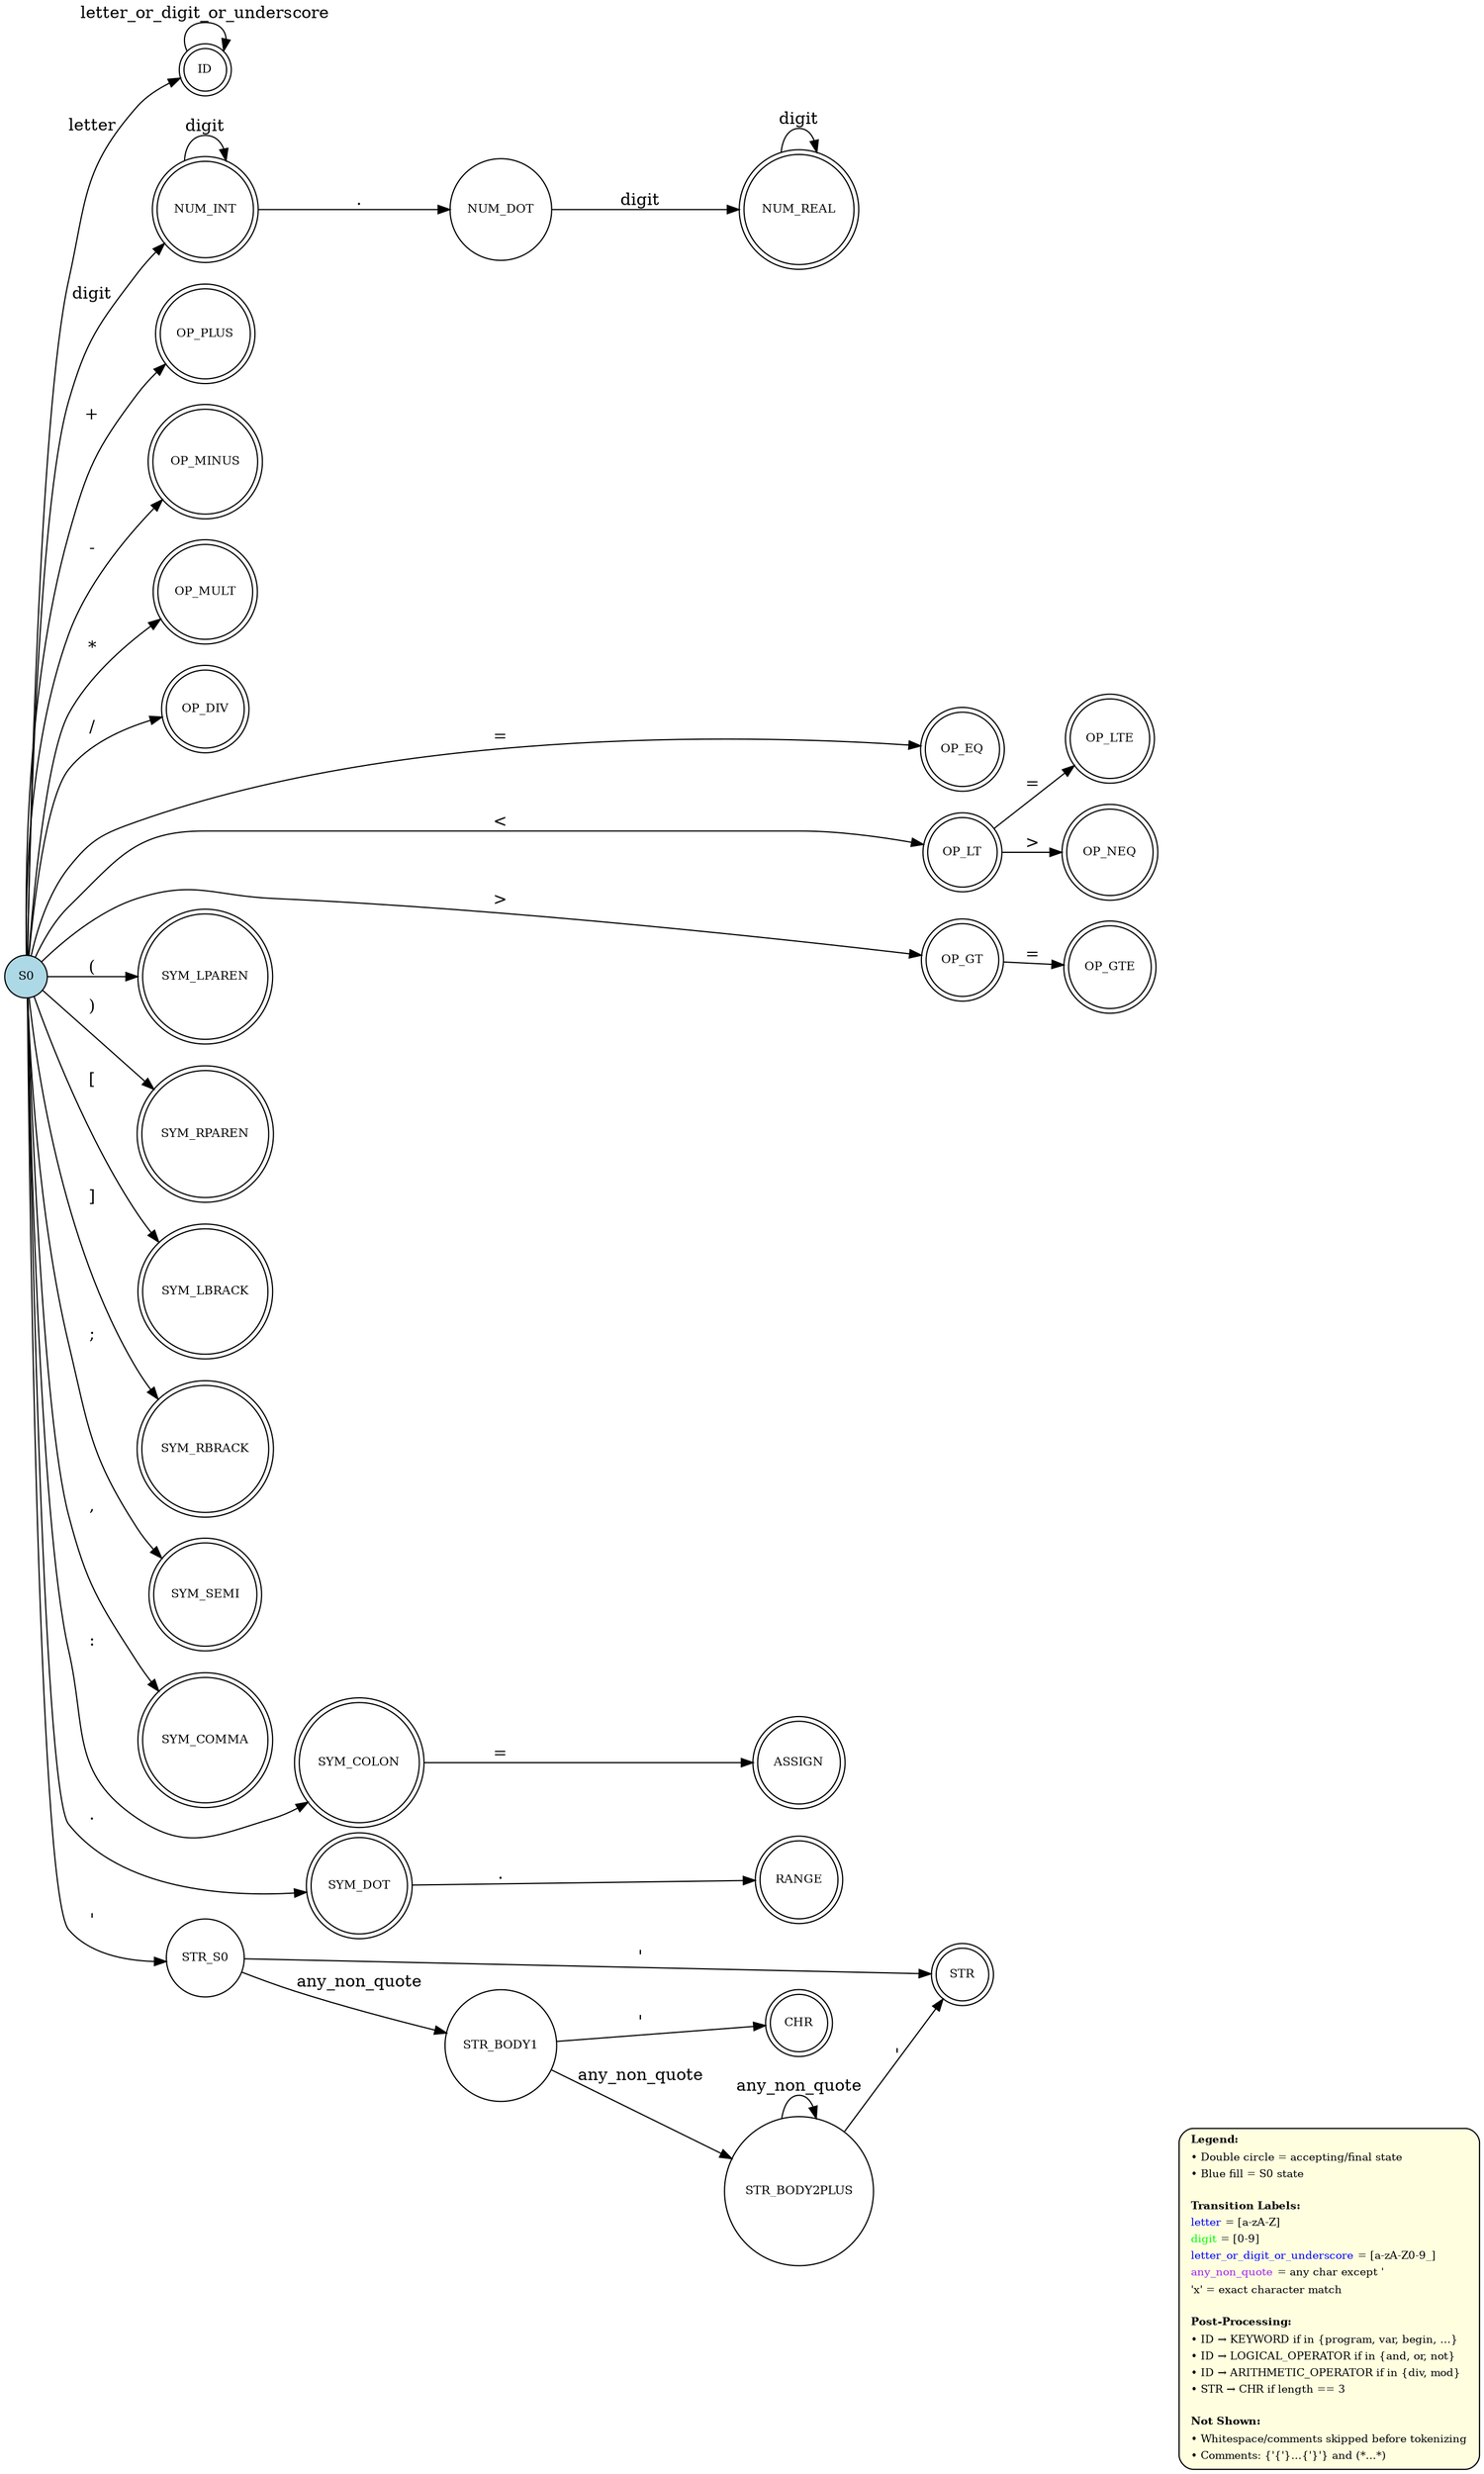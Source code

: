digraph PascalLexerDFA {
    rankdir=LR;
    node [shape=circle, fontsize=10];
    
    // Final/accepting states (double circle)
    node [shape=doublecircle];
    ID; NUM_INT; NUM_REAL; 
    ASSIGN; RANGE;
    STR; CHR;
    OP_PLUS; OP_MINUS; OP_MULT; OP_DIV;
    OP_EQ; OP_LT; OP_GT; OP_LTE; OP_GTE; OP_NEQ;
    SYM_LPAREN; SYM_RPAREN; SYM_LBRACK; SYM_RBRACK;
    SYM_SEMI; SYM_COMMA; SYM_COLON; SYM_DOT;
    
    // Start state
    node [shape=circle, style=filled, fillcolor=lightblue];
    S0;
    
    // Intermediate states
    node [shape=circle, style=""];
    NUM_DOT;
    
    // ========== IDENTIFIERS ==========
    // letter → ID, then (letter|digit|_)* → ID
    S0 -> ID [label="letter"];
    ID -> ID [label="letter_or_digit_or_underscore"];
    
    // ========== NUMBERS ==========
    // digit+ → NUM_INT
    S0 -> NUM_INT [label="digit"];
    NUM_INT -> NUM_INT [label="digit"];
    
    // digit+ . digit+ → NUM_REAL
    NUM_INT -> NUM_DOT [label="."];
    NUM_DOT -> NUM_REAL [label="digit"];
    NUM_REAL -> NUM_REAL [label="digit"];
    
    // ========== ASSIGNMENT & RANGE ==========
    // : → COLON or := → ASSIGN
    S0 -> SYM_COLON [label=":"];
    SYM_COLON -> ASSIGN [label="="];
    
    // . → DOT or .. → RANGE
    S0 -> SYM_DOT [label="."];
    SYM_DOT -> RANGE [label="."];
    
    // ========== STRING & CHAR LITERALS ==========
    // 'any*' → STR (string literal)
    S0 -> STR_S0 [label="'"]
    STR_S0 -> "STR" [label="'"];
    STR_S0 -> "STR_BODY1" [label="any_non_quote"];
    STR_BODY1 -> "CHR" [label="'"];
    STR_BODY1 -> "STR_BODY2PLUS" [label="any_non_quote"];
    STR_BODY2PLUS -> "STR_BODY2PLUS" [label="any_non_quote"];
    STR_BODY2PLUS -> "STR" [label="'"];
    
    // Note: CHR (char literal) is determined in post-processing
    // by checking if STR lexeme length == 3 (e.g., 'x')
    
    // ========== ARITHMETIC OPERATORS ==========
    S0 -> OP_PLUS [label="+"];
    S0 -> OP_MINUS [label="-"];
    S0 -> OP_MULT [label="*"];
    S0 -> OP_DIV [label="/"];
    
    // ========== RELATIONAL OPERATORS ==========
    S0 -> OP_EQ [label="="];
    
    S0 -> OP_LT [label="<"];
    OP_LT -> OP_LTE [label="="];
    OP_LT -> OP_NEQ [label=">"];
    
    S0 -> OP_GT [label=">"];
    OP_GT -> OP_GTE [label="="];
    
    // ========== DELIMITERS/PUNCTUATION ==========
    S0 -> SYM_LPAREN [label="("];
    S0 -> SYM_RPAREN [label=")"];
    S0 -> SYM_LBRACK [label="["];
    S0 -> SYM_RBRACK [label="]"];
    S0 -> SYM_SEMI [label=";"];
    S0 -> SYM_COMMA [label=","];
    S0 -> legend [style=invis];


    // ========== LEGEND ==========
    { rank=sink;
      legend [shape=box, style="rounded,filled", fillcolor=lightyellow, fontsize=9,
              label=<
<table border="0" cellborder="0" cellspacing="0">
<tr><td align="left"><b>Legend:</b></td></tr>
<tr><td align="left">• Double circle = accepting/final state</td></tr>
<tr><td align="left">• Blue fill = S0 state</td></tr>
<tr><td align="left"><br/></td></tr>
<tr><td align="left"><b>Transition Labels:</b></td></tr>
<tr><td align="left"><font color="blue">letter</font> = [a-zA-Z]</td></tr>
<tr><td align="left"><font color="green">digit</font> = [0-9]</td></tr>
<tr><td align="left"><font color="blue">letter_or_digit_or_underscore</font> = [a-zA-Z0-9_]</td></tr>
<tr><td align="left"><font color="purple">any_non_quote</font> = any char except '</td></tr>
<tr><td align="left">'x' = exact character match</td></tr>
<tr><td align="left"><br/></td></tr>
<tr><td align="left"><b>Post-Processing:</b></td></tr>
<tr><td align="left">• ID → KEYWORD if in {program, var, begin, ...}</td></tr>
<tr><td align="left">• ID → LOGICAL_OPERATOR if in {and, or, not}</td></tr>
<tr><td align="left">• ID → ARITHMETIC_OPERATOR if in {div, mod}</td></tr>
<tr><td align="left">• STR → CHR if length == 3</td></tr>
<tr><td align="left"><br/></td></tr>
<tr><td align="left"><b>Not Shown:</b></td></tr>
<tr><td align="left">• Whitespace/comments skipped before tokenizing</td></tr>
<tr><td align="left">• Comments: {'{'}...{'}'} and (*...*)</td></tr>
</table>
              >];
    }
    
    // ========== GROUPING FOR LAYOUT ==========
    { rank=same; ID; NUM_INT; OP_PLUS; OP_MINUS; }
    { rank=same; NUM_REAL; ASSIGN; RANGE; }
    { rank=same; STR; OP_EQ; OP_LT; OP_GT; }
    { rank=same; SYM_LPAREN; SYM_RPAREN; SYM_LBRACK; SYM_RBRACK; }
}
